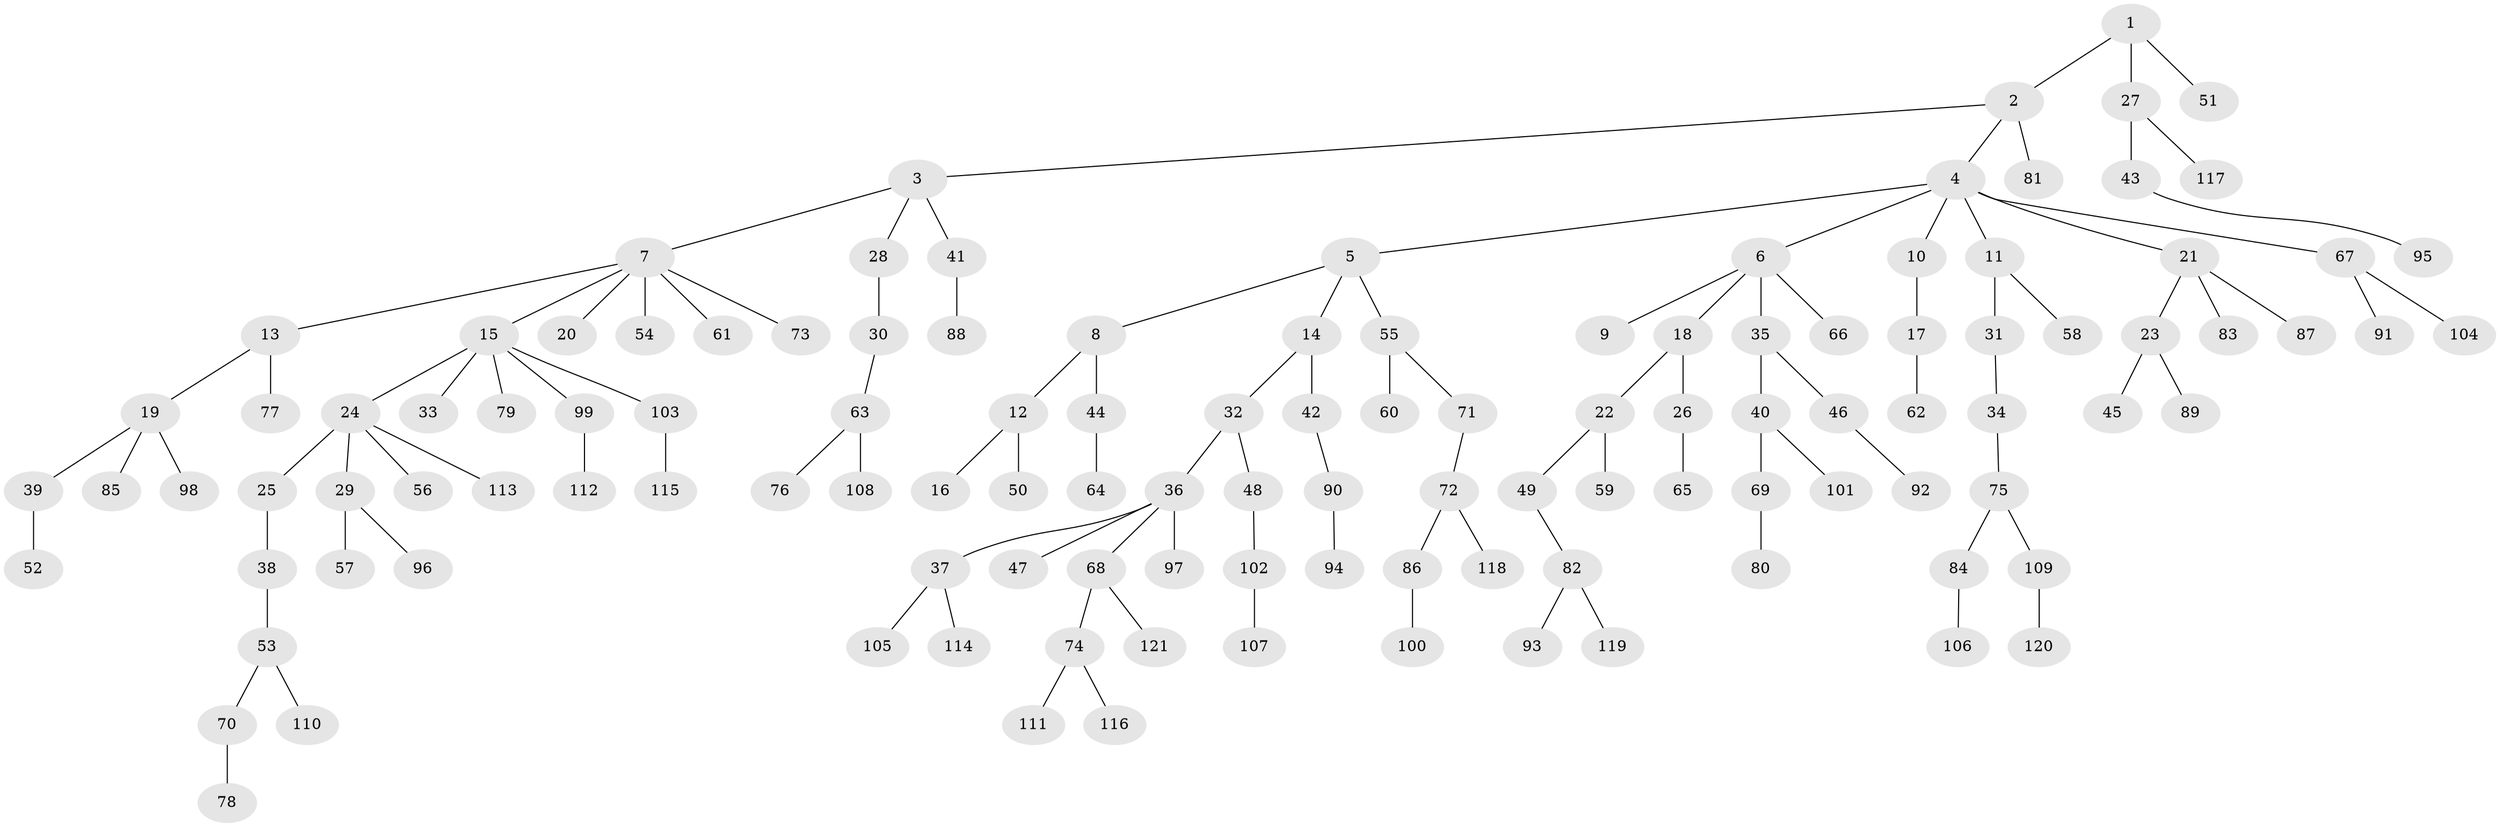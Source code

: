 // coarse degree distribution, {5: 0.03488372093023256, 4: 0.06976744186046512, 8: 0.011627906976744186, 6: 0.03488372093023256, 1: 0.5581395348837209, 2: 0.20930232558139536, 3: 0.08139534883720931}
// Generated by graph-tools (version 1.1) at 2025/42/03/06/25 10:42:02]
// undirected, 121 vertices, 120 edges
graph export_dot {
graph [start="1"]
  node [color=gray90,style=filled];
  1;
  2;
  3;
  4;
  5;
  6;
  7;
  8;
  9;
  10;
  11;
  12;
  13;
  14;
  15;
  16;
  17;
  18;
  19;
  20;
  21;
  22;
  23;
  24;
  25;
  26;
  27;
  28;
  29;
  30;
  31;
  32;
  33;
  34;
  35;
  36;
  37;
  38;
  39;
  40;
  41;
  42;
  43;
  44;
  45;
  46;
  47;
  48;
  49;
  50;
  51;
  52;
  53;
  54;
  55;
  56;
  57;
  58;
  59;
  60;
  61;
  62;
  63;
  64;
  65;
  66;
  67;
  68;
  69;
  70;
  71;
  72;
  73;
  74;
  75;
  76;
  77;
  78;
  79;
  80;
  81;
  82;
  83;
  84;
  85;
  86;
  87;
  88;
  89;
  90;
  91;
  92;
  93;
  94;
  95;
  96;
  97;
  98;
  99;
  100;
  101;
  102;
  103;
  104;
  105;
  106;
  107;
  108;
  109;
  110;
  111;
  112;
  113;
  114;
  115;
  116;
  117;
  118;
  119;
  120;
  121;
  1 -- 2;
  1 -- 27;
  1 -- 51;
  2 -- 3;
  2 -- 4;
  2 -- 81;
  3 -- 7;
  3 -- 28;
  3 -- 41;
  4 -- 5;
  4 -- 6;
  4 -- 10;
  4 -- 11;
  4 -- 21;
  4 -- 67;
  5 -- 8;
  5 -- 14;
  5 -- 55;
  6 -- 9;
  6 -- 18;
  6 -- 35;
  6 -- 66;
  7 -- 13;
  7 -- 15;
  7 -- 20;
  7 -- 54;
  7 -- 61;
  7 -- 73;
  8 -- 12;
  8 -- 44;
  10 -- 17;
  11 -- 31;
  11 -- 58;
  12 -- 16;
  12 -- 50;
  13 -- 19;
  13 -- 77;
  14 -- 32;
  14 -- 42;
  15 -- 24;
  15 -- 33;
  15 -- 79;
  15 -- 99;
  15 -- 103;
  17 -- 62;
  18 -- 22;
  18 -- 26;
  19 -- 39;
  19 -- 85;
  19 -- 98;
  21 -- 23;
  21 -- 83;
  21 -- 87;
  22 -- 49;
  22 -- 59;
  23 -- 45;
  23 -- 89;
  24 -- 25;
  24 -- 29;
  24 -- 56;
  24 -- 113;
  25 -- 38;
  26 -- 65;
  27 -- 43;
  27 -- 117;
  28 -- 30;
  29 -- 57;
  29 -- 96;
  30 -- 63;
  31 -- 34;
  32 -- 36;
  32 -- 48;
  34 -- 75;
  35 -- 40;
  35 -- 46;
  36 -- 37;
  36 -- 47;
  36 -- 68;
  36 -- 97;
  37 -- 105;
  37 -- 114;
  38 -- 53;
  39 -- 52;
  40 -- 69;
  40 -- 101;
  41 -- 88;
  42 -- 90;
  43 -- 95;
  44 -- 64;
  46 -- 92;
  48 -- 102;
  49 -- 82;
  53 -- 70;
  53 -- 110;
  55 -- 60;
  55 -- 71;
  63 -- 76;
  63 -- 108;
  67 -- 91;
  67 -- 104;
  68 -- 74;
  68 -- 121;
  69 -- 80;
  70 -- 78;
  71 -- 72;
  72 -- 86;
  72 -- 118;
  74 -- 111;
  74 -- 116;
  75 -- 84;
  75 -- 109;
  82 -- 93;
  82 -- 119;
  84 -- 106;
  86 -- 100;
  90 -- 94;
  99 -- 112;
  102 -- 107;
  103 -- 115;
  109 -- 120;
}
